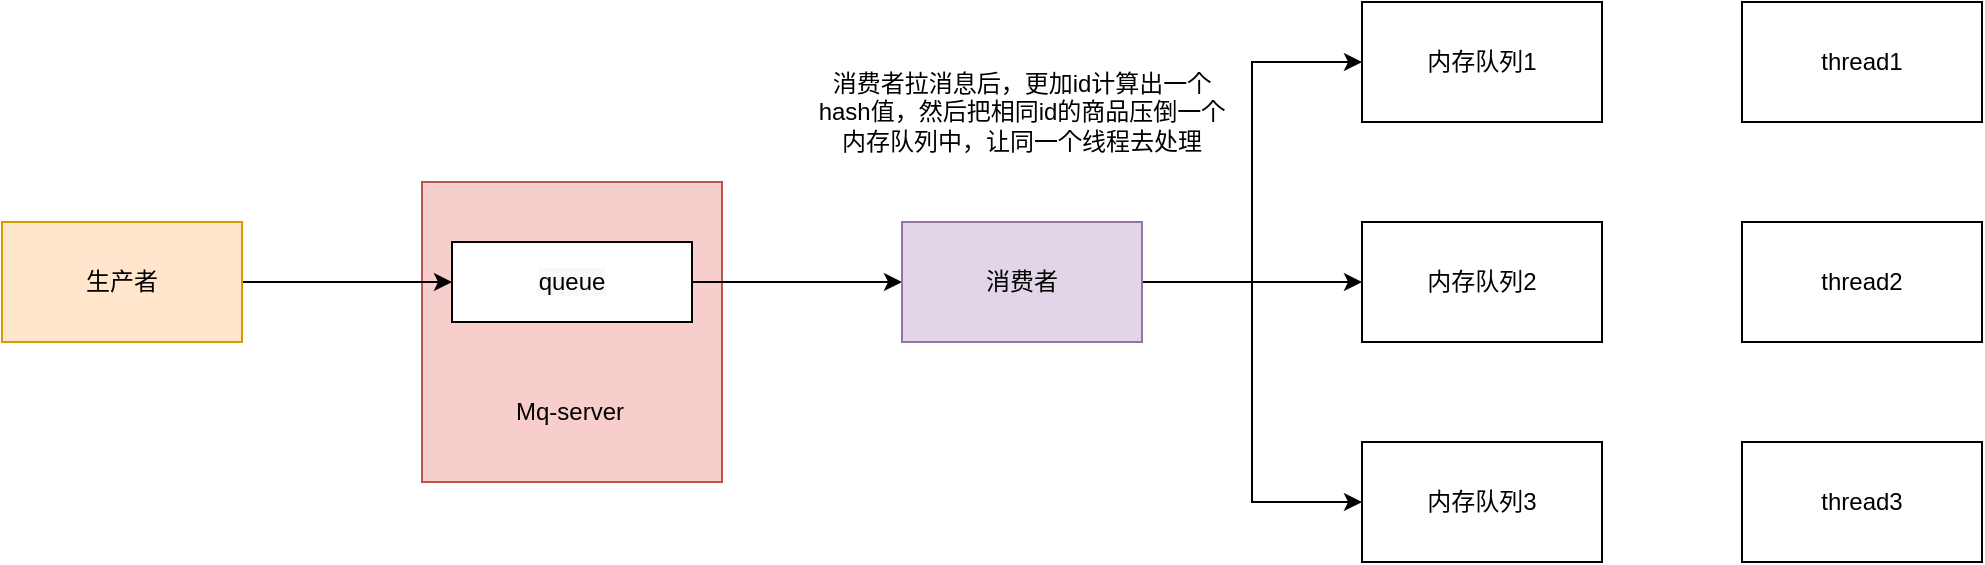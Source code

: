 <mxfile version="14.1.1" type="github">
  <diagram id="nnbTUbRkCqWMNNhiExVG" name="第 1 页">
    <mxGraphModel dx="1502" dy="675" grid="1" gridSize="10" guides="1" tooltips="1" connect="1" arrows="1" fold="1" page="1" pageScale="1" pageWidth="827" pageHeight="1169" math="0" shadow="0">
      <root>
        <mxCell id="0" />
        <mxCell id="1" parent="0" />
        <mxCell id="_EzliqTFEORfsLsRU7bn-2" value="" style="rounded=0;whiteSpace=wrap;html=1;fillColor=#f8cecc;strokeColor=#b85450;" vertex="1" parent="1">
          <mxGeometry x="320" y="250" width="150" height="150" as="geometry" />
        </mxCell>
        <mxCell id="_EzliqTFEORfsLsRU7bn-7" style="edgeStyle=orthogonalEdgeStyle;rounded=0;orthogonalLoop=1;jettySize=auto;html=1;entryX=0;entryY=0.5;entryDx=0;entryDy=0;" edge="1" parent="1" source="_EzliqTFEORfsLsRU7bn-1" target="_EzliqTFEORfsLsRU7bn-4">
          <mxGeometry relative="1" as="geometry" />
        </mxCell>
        <mxCell id="_EzliqTFEORfsLsRU7bn-1" value="生产者" style="rounded=0;whiteSpace=wrap;html=1;fillColor=#ffe6cc;strokeColor=#d79b00;" vertex="1" parent="1">
          <mxGeometry x="110" y="270" width="120" height="60" as="geometry" />
        </mxCell>
        <mxCell id="_EzliqTFEORfsLsRU7bn-9" style="edgeStyle=orthogonalEdgeStyle;rounded=0;orthogonalLoop=1;jettySize=auto;html=1;entryX=0;entryY=0.5;entryDx=0;entryDy=0;" edge="1" parent="1" source="_EzliqTFEORfsLsRU7bn-4" target="_EzliqTFEORfsLsRU7bn-8">
          <mxGeometry relative="1" as="geometry" />
        </mxCell>
        <mxCell id="_EzliqTFEORfsLsRU7bn-4" value="&#xa;&#xa;&lt;span style=&quot;color: rgb(0, 0, 0); font-family: helvetica; font-size: 12px; font-style: normal; font-weight: 400; letter-spacing: normal; text-align: center; text-indent: 0px; text-transform: none; word-spacing: 0px; background-color: rgb(248, 249, 250); display: inline; float: none;&quot;&gt;queue&lt;/span&gt;&#xa;&#xa;" style="rounded=0;whiteSpace=wrap;html=1;" vertex="1" parent="1">
          <mxGeometry x="335" y="280" width="120" height="40" as="geometry" />
        </mxCell>
        <mxCell id="_EzliqTFEORfsLsRU7bn-5" value="Mq-server" style="text;html=1;strokeColor=none;fillColor=none;align=center;verticalAlign=middle;whiteSpace=wrap;rounded=0;" vertex="1" parent="1">
          <mxGeometry x="360" y="350" width="67.5" height="30" as="geometry" />
        </mxCell>
        <mxCell id="_EzliqTFEORfsLsRU7bn-13" style="edgeStyle=orthogonalEdgeStyle;rounded=0;orthogonalLoop=1;jettySize=auto;html=1;entryX=0;entryY=0.5;entryDx=0;entryDy=0;" edge="1" parent="1" source="_EzliqTFEORfsLsRU7bn-8" target="_EzliqTFEORfsLsRU7bn-10">
          <mxGeometry relative="1" as="geometry" />
        </mxCell>
        <mxCell id="_EzliqTFEORfsLsRU7bn-14" style="edgeStyle=orthogonalEdgeStyle;rounded=0;orthogonalLoop=1;jettySize=auto;html=1;entryX=0;entryY=0.5;entryDx=0;entryDy=0;" edge="1" parent="1" source="_EzliqTFEORfsLsRU7bn-8" target="_EzliqTFEORfsLsRU7bn-11">
          <mxGeometry relative="1" as="geometry" />
        </mxCell>
        <mxCell id="_EzliqTFEORfsLsRU7bn-15" style="edgeStyle=orthogonalEdgeStyle;rounded=0;orthogonalLoop=1;jettySize=auto;html=1;entryX=0;entryY=0.5;entryDx=0;entryDy=0;" edge="1" parent="1" source="_EzliqTFEORfsLsRU7bn-8" target="_EzliqTFEORfsLsRU7bn-12">
          <mxGeometry relative="1" as="geometry" />
        </mxCell>
        <mxCell id="_EzliqTFEORfsLsRU7bn-8" value="消费者" style="rounded=0;whiteSpace=wrap;html=1;fillColor=#e1d5e7;strokeColor=#9673a6;" vertex="1" parent="1">
          <mxGeometry x="560" y="270" width="120" height="60" as="geometry" />
        </mxCell>
        <mxCell id="_EzliqTFEORfsLsRU7bn-10" value="内存队列1" style="rounded=0;whiteSpace=wrap;html=1;" vertex="1" parent="1">
          <mxGeometry x="790" y="160" width="120" height="60" as="geometry" />
        </mxCell>
        <mxCell id="_EzliqTFEORfsLsRU7bn-11" value="内存队列2" style="rounded=0;whiteSpace=wrap;html=1;" vertex="1" parent="1">
          <mxGeometry x="790" y="270" width="120" height="60" as="geometry" />
        </mxCell>
        <mxCell id="_EzliqTFEORfsLsRU7bn-12" value="内存队列3" style="rounded=0;whiteSpace=wrap;html=1;" vertex="1" parent="1">
          <mxGeometry x="790" y="380" width="120" height="60" as="geometry" />
        </mxCell>
        <mxCell id="_EzliqTFEORfsLsRU7bn-16" value="消费者拉消息后，更加id计算出一个hash值，然后把相同id的商品压倒一个内存队列中，让同一个线程去处理" style="text;html=1;strokeColor=none;fillColor=none;align=center;verticalAlign=middle;whiteSpace=wrap;rounded=0;" vertex="1" parent="1">
          <mxGeometry x="515" y="160" width="210" height="110" as="geometry" />
        </mxCell>
        <mxCell id="_EzliqTFEORfsLsRU7bn-17" value="thread1" style="rounded=0;whiteSpace=wrap;html=1;" vertex="1" parent="1">
          <mxGeometry x="980" y="160" width="120" height="60" as="geometry" />
        </mxCell>
        <mxCell id="_EzliqTFEORfsLsRU7bn-18" value="thread2" style="rounded=0;whiteSpace=wrap;html=1;" vertex="1" parent="1">
          <mxGeometry x="980" y="270" width="120" height="60" as="geometry" />
        </mxCell>
        <mxCell id="_EzliqTFEORfsLsRU7bn-19" value="thread3" style="rounded=0;whiteSpace=wrap;html=1;" vertex="1" parent="1">
          <mxGeometry x="980" y="380" width="120" height="60" as="geometry" />
        </mxCell>
      </root>
    </mxGraphModel>
  </diagram>
</mxfile>
